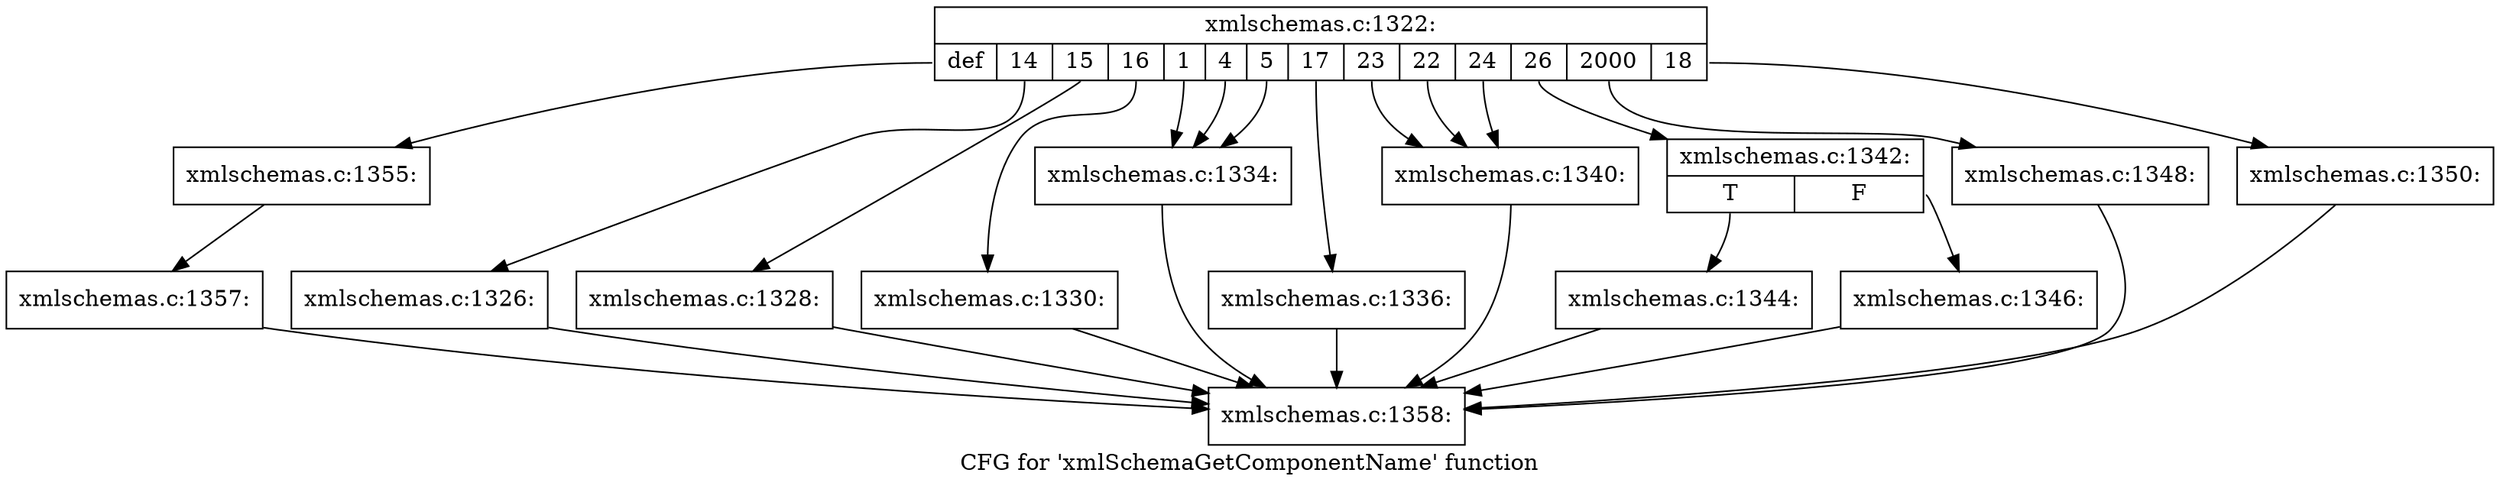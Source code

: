 digraph "CFG for 'xmlSchemaGetComponentName' function" {
	label="CFG for 'xmlSchemaGetComponentName' function";

	Node0x4b0fbc0 [shape=record,label="{xmlschemas.c:1322:|{<s0>def|<s1>14|<s2>15|<s3>16|<s4>1|<s5>4|<s6>5|<s7>17|<s8>23|<s9>22|<s10>24|<s11>26|<s12>2000|<s13>18}}"];
	Node0x4b0fbc0:s0 -> Node0x4b13380;
	Node0x4b0fbc0:s1 -> Node0x4b10040;
	Node0x4b0fbc0:s2 -> Node0x4b13ef0;
	Node0x4b0fbc0:s3 -> Node0x4b142a0;
	Node0x4b0fbc0:s4 -> Node0x4b14650;
	Node0x4b0fbc0:s5 -> Node0x4b14650;
	Node0x4b0fbc0:s6 -> Node0x4b14650;
	Node0x4b0fbc0:s7 -> Node0x4b14a00;
	Node0x4b0fbc0:s8 -> Node0x4b14db0;
	Node0x4b0fbc0:s9 -> Node0x4b14db0;
	Node0x4b0fbc0:s10 -> Node0x4b14db0;
	Node0x4b0fbc0:s11 -> Node0x4be7990;
	Node0x4b0fbc0:s12 -> Node0x4b0fea0;
	Node0x4b0fbc0:s13 -> Node0x4be8d10;
	Node0x4b10040 [shape=record,label="{xmlschemas.c:1326:}"];
	Node0x4b10040 -> Node0x4b133d0;
	Node0x4b13ef0 [shape=record,label="{xmlschemas.c:1328:}"];
	Node0x4b13ef0 -> Node0x4b133d0;
	Node0x4b142a0 [shape=record,label="{xmlschemas.c:1330:}"];
	Node0x4b142a0 -> Node0x4b133d0;
	Node0x4b14650 [shape=record,label="{xmlschemas.c:1334:}"];
	Node0x4b14650 -> Node0x4b133d0;
	Node0x4b14a00 [shape=record,label="{xmlschemas.c:1336:}"];
	Node0x4b14a00 -> Node0x4b133d0;
	Node0x4b14db0 [shape=record,label="{xmlschemas.c:1340:}"];
	Node0x4b14db0 -> Node0x4b133d0;
	Node0x4be7990 [shape=record,label="{xmlschemas.c:1342:|{<s0>T|<s1>F}}"];
	Node0x4be7990:s0 -> Node0x4b0fe50;
	Node0x4be7990:s1 -> Node0x4b0fef0;
	Node0x4b0fe50 [shape=record,label="{xmlschemas.c:1344:}"];
	Node0x4b0fe50 -> Node0x4b133d0;
	Node0x4b0fef0 [shape=record,label="{xmlschemas.c:1346:}"];
	Node0x4b0fef0 -> Node0x4b133d0;
	Node0x4b0fea0 [shape=record,label="{xmlschemas.c:1348:}"];
	Node0x4b0fea0 -> Node0x4b133d0;
	Node0x4be8d10 [shape=record,label="{xmlschemas.c:1350:}"];
	Node0x4be8d10 -> Node0x4b133d0;
	Node0x4b13380 [shape=record,label="{xmlschemas.c:1355:}"];
	Node0x4b13380 -> Node0x4b13270;
	Node0x4b13270 [shape=record,label="{xmlschemas.c:1357:}"];
	Node0x4b13270 -> Node0x4b133d0;
	Node0x4b133d0 [shape=record,label="{xmlschemas.c:1358:}"];
}
